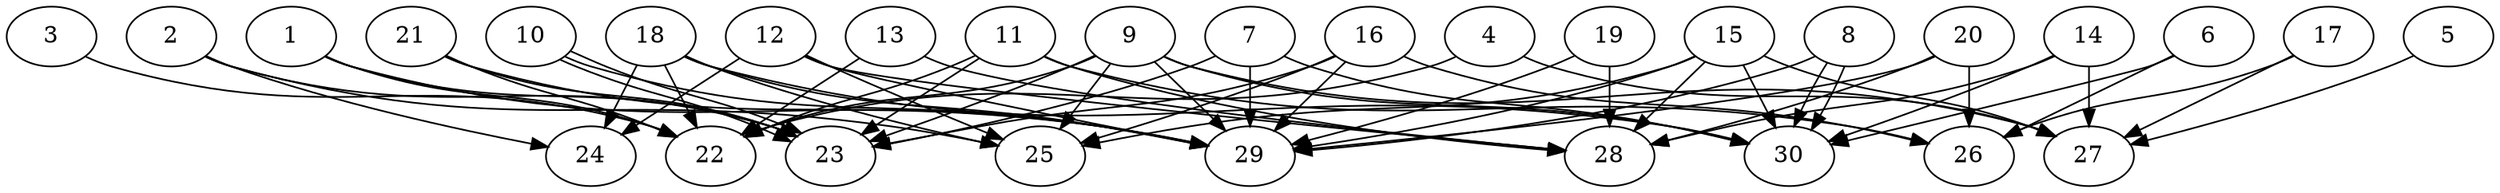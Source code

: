 // DAG automatically generated by daggen at Thu Oct  3 14:04:19 2019
// ./daggen --dot -n 30 --ccr 0.4 --fat 0.9 --regular 0.7 --density 0.6 --mindata 5242880 --maxdata 52428800 
digraph G {
  1 [size="50731520", alpha="0.01", expect_size="20292608"] 
  1 -> 22 [size ="20292608"]
  1 -> 23 [size ="20292608"]
  1 -> 29 [size ="20292608"]
  2 [size="88192000", alpha="0.15", expect_size="35276800"] 
  2 -> 23 [size ="35276800"]
  2 -> 24 [size ="35276800"]
  2 -> 25 [size ="35276800"]
  3 [size="68956160", alpha="0.20", expect_size="27582464"] 
  3 -> 22 [size ="27582464"]
  4 [size="81303040", alpha="0.05", expect_size="32521216"] 
  4 -> 22 [size ="32521216"]
  4 -> 27 [size ="32521216"]
  5 [size="58416640", alpha="0.06", expect_size="23366656"] 
  5 -> 27 [size ="23366656"]
  6 [size="95930880", alpha="0.04", expect_size="38372352"] 
  6 -> 26 [size ="38372352"]
  6 -> 30 [size ="38372352"]
  7 [size="107735040", alpha="0.04", expect_size="43094016"] 
  7 -> 23 [size ="43094016"]
  7 -> 29 [size ="43094016"]
  7 -> 30 [size ="43094016"]
  8 [size="38474240", alpha="0.07", expect_size="15389696"] 
  8 -> 29 [size ="15389696"]
  8 -> 30 [size ="15389696"]
  8 -> 30 [size ="15389696"]
  9 [size="102387200", alpha="0.05", expect_size="40954880"] 
  9 -> 22 [size ="40954880"]
  9 -> 23 [size ="40954880"]
  9 -> 25 [size ="40954880"]
  9 -> 27 [size ="40954880"]
  9 -> 29 [size ="40954880"]
  9 -> 30 [size ="40954880"]
  10 [size="75860480", alpha="0.15", expect_size="30344192"] 
  10 -> 23 [size ="30344192"]
  10 -> 23 [size ="30344192"]
  10 -> 29 [size ="30344192"]
  11 [size="68144640", alpha="0.01", expect_size="27257856"] 
  11 -> 22 [size ="27257856"]
  11 -> 23 [size ="27257856"]
  11 -> 26 [size ="27257856"]
  11 -> 28 [size ="27257856"]
  12 [size="71319040", alpha="0.14", expect_size="28527616"] 
  12 -> 24 [size ="28527616"]
  12 -> 25 [size ="28527616"]
  12 -> 28 [size ="28527616"]
  12 -> 29 [size ="28527616"]
  13 [size="43983360", alpha="0.01", expect_size="17593344"] 
  13 -> 22 [size ="17593344"]
  13 -> 28 [size ="17593344"]
  14 [size="41738240", alpha="0.01", expect_size="16695296"] 
  14 -> 27 [size ="16695296"]
  14 -> 28 [size ="16695296"]
  14 -> 30 [size ="16695296"]
  15 [size="72742400", alpha="0.05", expect_size="29096960"] 
  15 -> 25 [size ="29096960"]
  15 -> 27 [size ="29096960"]
  15 -> 28 [size ="29096960"]
  15 -> 29 [size ="29096960"]
  15 -> 30 [size ="29096960"]
  16 [size="105269760", alpha="0.06", expect_size="42107904"] 
  16 -> 23 [size ="42107904"]
  16 -> 25 [size ="42107904"]
  16 -> 26 [size ="42107904"]
  16 -> 29 [size ="42107904"]
  17 [size="127966720", alpha="0.03", expect_size="51186688"] 
  17 -> 26 [size ="51186688"]
  17 -> 27 [size ="51186688"]
  18 [size="32512000", alpha="0.06", expect_size="13004800"] 
  18 -> 22 [size ="13004800"]
  18 -> 24 [size ="13004800"]
  18 -> 25 [size ="13004800"]
  18 -> 29 [size ="13004800"]
  18 -> 30 [size ="13004800"]
  19 [size="74127360", alpha="0.00", expect_size="29650944"] 
  19 -> 28 [size ="29650944"]
  19 -> 29 [size ="29650944"]
  20 [size="101734400", alpha="0.10", expect_size="40693760"] 
  20 -> 26 [size ="40693760"]
  20 -> 28 [size ="40693760"]
  20 -> 29 [size ="40693760"]
  21 [size="73576960", alpha="0.06", expect_size="29430784"] 
  21 -> 22 [size ="29430784"]
  21 -> 23 [size ="29430784"]
  21 -> 29 [size ="29430784"]
  22 [size="79787520", alpha="0.15", expect_size="31915008"] 
  23 [size="45135360", alpha="0.13", expect_size="18054144"] 
  24 [size="53724160", alpha="0.03", expect_size="21489664"] 
  25 [size="60295680", alpha="0.01", expect_size="24118272"] 
  26 [size="87669760", alpha="0.12", expect_size="35067904"] 
  27 [size="120176640", alpha="0.00", expect_size="48070656"] 
  28 [size="19417600", alpha="0.12", expect_size="7767040"] 
  29 [size="54840320", alpha="0.19", expect_size="21936128"] 
  30 [size="56824320", alpha="0.17", expect_size="22729728"] 
}
